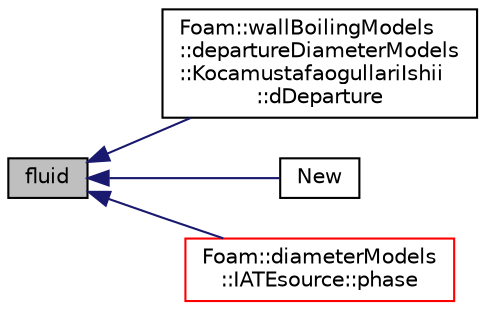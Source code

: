 digraph "fluid"
{
  bgcolor="transparent";
  edge [fontname="Helvetica",fontsize="10",labelfontname="Helvetica",labelfontsize="10"];
  node [fontname="Helvetica",fontsize="10",shape=record];
  rankdir="LR";
  Node1 [label="fluid",height=0.2,width=0.4,color="black", fillcolor="grey75", style="filled" fontcolor="black"];
  Node1 -> Node2 [dir="back",color="midnightblue",fontsize="10",style="solid",fontname="Helvetica"];
  Node2 [label="Foam::wallBoilingModels\l::departureDiameterModels\l::KocamustafaogullariIshii\l::dDeparture",height=0.2,width=0.4,color="black",URL="$classFoam_1_1wallBoilingModels_1_1departureDiameterModels_1_1KocamustafaogullariIshii.html#ac3fd0888d032029096eb2ff19f7558fe",tooltip="Calculate and return the departure diameter field. "];
  Node1 -> Node3 [dir="back",color="midnightblue",fontsize="10",style="solid",fontname="Helvetica"];
  Node3 [label="New",height=0.2,width=0.4,color="black",URL="$classFoam_1_1phaseModel.html#a35bff011851bf1c627018426ce69e4d7"];
  Node1 -> Node4 [dir="back",color="midnightblue",fontsize="10",style="solid",fontname="Helvetica"];
  Node4 [label="Foam::diameterModels\l::IATEsource::phase",height=0.2,width=0.4,color="red",URL="$classFoam_1_1diameterModels_1_1IATEsource.html#aaffc7471d35db78d46cfef6267b80b18"];
}

